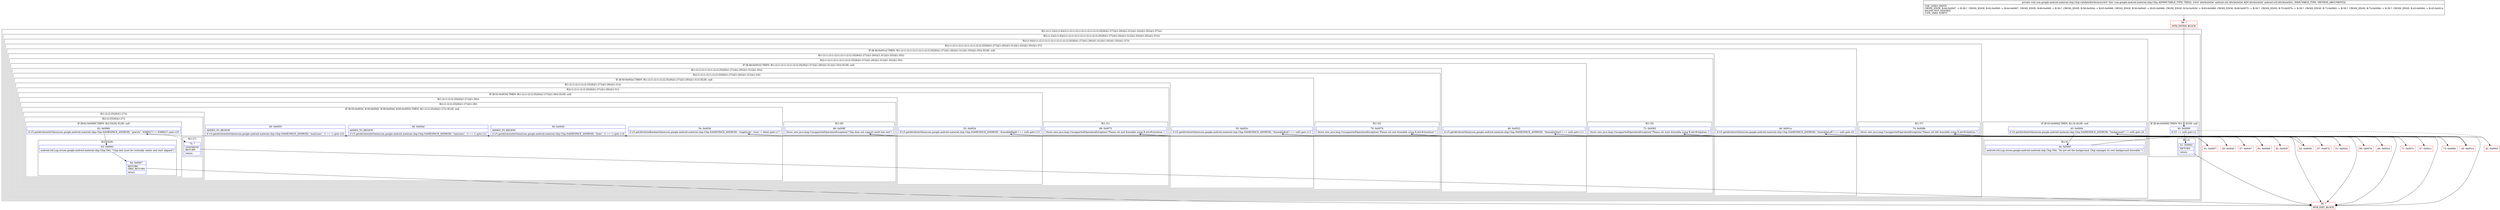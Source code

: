 digraph "CFG forcom.google.android.material.chip.Chip.validateAttributes(Landroid\/util\/AttributeSet;)V" {
subgraph cluster_Region_70497296 {
label = "R(1:(2:(1:2)|(2:(1:6)|(2:(1:(2:(1:(2:(1:(2:(1:(2:(1:(2:(2:25|26)|(1:27)))|(1:29)))|(1:31)))|(1:33)))|(1:35)))|(1:37)))))";
node [shape=record,color=blue];
subgraph cluster_Region_1064953738 {
label = "R(2:(1:2)|(2:(1:6)|(2:(1:(2:(1:(2:(1:(2:(1:(2:(1:(2:(2:25|26)|(1:27)))|(1:29)))|(1:31)))|(1:33)))|(1:35)))|(1:37))))";
node [shape=record,color=blue];
subgraph cluster_IfRegion_708995298 {
label = "IF [B:40:0x0000] THEN: R(1:2) ELSE: null";
node [shape=record,color=blue];
Node_40 [shape=record,label="{40\:\ 0x0000|if (r5 == null) goto L2\l}"];
subgraph cluster_Region_82344386 {
label = "R(1:2)";
node [shape=record,color=blue];
Node_41 [shape=record,label="{41\:\ 0x0002|RETURN\l|return\l}"];
}
}
subgraph cluster_Region_493014651 {
label = "R(2:(1:6)|(2:(1:(2:(1:(2:(1:(2:(1:(2:(1:(2:(2:25|26)|(1:27)))|(1:29)))|(1:31)))|(1:33)))|(1:35)))|(1:37)))";
node [shape=record,color=blue];
subgraph cluster_IfRegion_1834430442 {
label = "IF [B:43:0x000d] THEN: R(1:6) ELSE: null";
node [shape=record,color=blue];
Node_43 [shape=record,label="{43\:\ 0x000d|if (r5.getAttributeValue(com.google.android.material.chip.Chip.NAMESPACE_ANDROID, \"background\") != null) goto L6\l}"];
subgraph cluster_Region_1424707546 {
label = "R(1:6)";
node [shape=record,color=blue];
Node_44 [shape=record,label="{44\:\ 0x000f|android.util.Log.w(com.google.android.material.chip.Chip.TAG, \"Do not set the background; Chip manages its own background drawable.\")\l}"];
}
}
subgraph cluster_Region_319425260 {
label = "R(2:(1:(2:(1:(2:(1:(2:(1:(2:(1:(2:(2:25|26)|(1:27)))|(1:29)))|(1:31)))|(1:33)))|(1:35)))|(1:37))";
node [shape=record,color=blue];
subgraph cluster_IfRegion_412098528 {
label = "IF [B:46:0x001a] THEN: R(1:(2:(1:(2:(1:(2:(1:(2:(1:(2:(2:25|26)|(1:27)))|(1:29)))|(1:31)))|(1:33)))|(1:35))) ELSE: null";
node [shape=record,color=blue];
Node_46 [shape=record,label="{46\:\ 0x001a|if (r5.getAttributeValue(com.google.android.material.chip.Chip.NAMESPACE_ANDROID, \"drawableLeft\") == null) goto L9\l}"];
subgraph cluster_Region_1290554215 {
label = "R(1:(2:(1:(2:(1:(2:(1:(2:(1:(2:(2:25|26)|(1:27)))|(1:29)))|(1:31)))|(1:33)))|(1:35)))";
node [shape=record,color=blue];
subgraph cluster_Region_1115113663 {
label = "R(2:(1:(2:(1:(2:(1:(2:(1:(2:(2:25|26)|(1:27)))|(1:29)))|(1:31)))|(1:33)))|(1:35))";
node [shape=record,color=blue];
subgraph cluster_IfRegion_32077687 {
label = "IF [B:48:0x0022] THEN: R(1:(2:(1:(2:(1:(2:(1:(2:(2:25|26)|(1:27)))|(1:29)))|(1:31)))|(1:33))) ELSE: null";
node [shape=record,color=blue];
Node_48 [shape=record,label="{48\:\ 0x0022|if (r5.getAttributeValue(com.google.android.material.chip.Chip.NAMESPACE_ANDROID, \"drawableStart\") == null) goto L11\l}"];
subgraph cluster_Region_421402549 {
label = "R(1:(2:(1:(2:(1:(2:(1:(2:(2:25|26)|(1:27)))|(1:29)))|(1:31)))|(1:33)))";
node [shape=record,color=blue];
subgraph cluster_Region_931647618 {
label = "R(2:(1:(2:(1:(2:(1:(2:(2:25|26)|(1:27)))|(1:29)))|(1:31)))|(1:33))";
node [shape=record,color=blue];
subgraph cluster_IfRegion_1330467965 {
label = "IF [B:50:0x002c] THEN: R(1:(2:(1:(2:(1:(2:(2:25|26)|(1:27)))|(1:29)))|(1:31))) ELSE: null";
node [shape=record,color=blue];
Node_50 [shape=record,label="{50\:\ 0x002c|if (r5.getAttributeValue(com.google.android.material.chip.Chip.NAMESPACE_ANDROID, \"drawableEnd\") == null) goto L13\l}"];
subgraph cluster_Region_97898540 {
label = "R(1:(2:(1:(2:(1:(2:(2:25|26)|(1:27)))|(1:29)))|(1:31)))";
node [shape=record,color=blue];
subgraph cluster_Region_1822411932 {
label = "R(2:(1:(2:(1:(2:(2:25|26)|(1:27)))|(1:29)))|(1:31))";
node [shape=record,color=blue];
subgraph cluster_IfRegion_1704268365 {
label = "IF [B:52:0x0034] THEN: R(1:(2:(1:(2:(2:25|26)|(1:27)))|(1:29))) ELSE: null";
node [shape=record,color=blue];
Node_52 [shape=record,label="{52\:\ 0x0034|if (r5.getAttributeValue(com.google.android.material.chip.Chip.NAMESPACE_ANDROID, \"drawableRight\") == null) goto L15\l}"];
subgraph cluster_Region_1088314430 {
label = "R(1:(2:(1:(2:(2:25|26)|(1:27)))|(1:29)))";
node [shape=record,color=blue];
subgraph cluster_Region_1797370041 {
label = "R(2:(1:(2:(2:25|26)|(1:27)))|(1:29))";
node [shape=record,color=blue];
subgraph cluster_IfRegion_2043181677 {
label = "IF [B:54:0x003d, B:56:0x0045, B:58:0x004d, B:60:0x0055] THEN: R(1:(2:(2:25|26)|(1:27))) ELSE: null";
node [shape=record,color=blue];
Node_54 [shape=record,label="{54\:\ 0x003d|if (r5.getAttributeBooleanValue(com.google.android.material.chip.Chip.NAMESPACE_ANDROID, \"singleLine\", true) != false) goto L17\l}"];
Node_56 [shape=record,label="{56\:\ 0x0045|ADDED_TO_REGION\l|if (r5.getAttributeIntValue(com.google.android.material.chip.Chip.NAMESPACE_ANDROID, \"lines\", 1) == 1) goto L19\l}"];
Node_58 [shape=record,label="{58\:\ 0x004d|ADDED_TO_REGION\l|if (r5.getAttributeIntValue(com.google.android.material.chip.Chip.NAMESPACE_ANDROID, \"minLines\", 1) == 1) goto L21\l}"];
Node_60 [shape=record,label="{60\:\ 0x0055|ADDED_TO_REGION\l|if (r5.getAttributeIntValue(com.google.android.material.chip.Chip.NAMESPACE_ANDROID, \"maxLines\", 1) == 1) goto L23\l}"];
subgraph cluster_Region_880941155 {
label = "R(1:(2:(2:25|26)|(1:27)))";
node [shape=record,color=blue];
subgraph cluster_Region_101686625 {
label = "R(2:(2:25|26)|(1:27))";
node [shape=record,color=blue];
subgraph cluster_IfRegion_1615675745 {
label = "IF [B:62:0x0060] THEN: R(2:25|26) ELSE: null";
node [shape=record,color=blue];
Node_62 [shape=record,label="{62\:\ 0x0060|if (r5.getAttributeIntValue(com.google.android.material.chip.Chip.NAMESPACE_ANDROID, \"gravity\", 8388627) != 8388627) goto L25\l}"];
subgraph cluster_Region_1525437463 {
label = "R(2:25|26)";
node [shape=record,color=blue];
Node_63 [shape=record,label="{63\:\ 0x0062|android.util.Log.w(com.google.android.material.chip.Chip.TAG, \"Chip text must be vertically center and start aligned\")\l}"];
Node_64 [shape=record,label="{64\:\ 0x0067|RETURN\lORIG_RETURN\l|return\l}"];
}
}
subgraph cluster_Region_2114526761 {
label = "R(1:27)";
node [shape=record,color=blue];
Node_75 [shape=record,label="{75\:\ ?|SYNTHETIC\lRETURN\l|return\l}"];
}
}
}
}
subgraph cluster_Region_77033500 {
label = "R(1:29)";
node [shape=record,color=blue];
Node_66 [shape=record,label="{66\:\ 0x006f|throw new java.lang.UnsupportedOperationException(\"Chip does not support multi\-line text\")\l}"];
}
}
}
}
subgraph cluster_Region_240873382 {
label = "R(1:31)";
node [shape=record,color=blue];
Node_68 [shape=record,label="{68\:\ 0x0075|throw new java.lang.UnsupportedOperationException(\"Please set end drawable using R.attr#closeIcon.\")\l}"];
}
}
}
}
subgraph cluster_Region_909102742 {
label = "R(1:33)";
node [shape=record,color=blue];
Node_70 [shape=record,label="{70\:\ 0x007b|throw new java.lang.UnsupportedOperationException(\"Please set end drawable using R.attr#closeIcon.\")\l}"];
}
}
}
}
subgraph cluster_Region_6383148 {
label = "R(1:35)";
node [shape=record,color=blue];
Node_72 [shape=record,label="{72\:\ 0x0083|throw new java.lang.UnsupportedOperationException(\"Please set start drawable using R.attr#chipIcon.\")\l}"];
}
}
}
}
subgraph cluster_Region_1061810604 {
label = "R(1:37)";
node [shape=record,color=blue];
Node_74 [shape=record,label="{74\:\ 0x008b|throw new java.lang.UnsupportedOperationException(\"Please set left drawable using R.attr#chipIcon.\")\l}"];
}
}
}
}
}
Node_38 [shape=record,color=red,label="{38\:\ ?|MTH_ENTER_BLOCK\l}"];
Node_39 [shape=record,color=red,label="{39\:\ ?|MTH_EXIT_BLOCK\l}"];
Node_42 [shape=record,color=red,label="{42\:\ 0x0003}"];
Node_45 [shape=record,color=red,label="{45\:\ 0x0014}"];
Node_47 [shape=record,color=red,label="{47\:\ 0x001c}"];
Node_49 [shape=record,color=red,label="{49\:\ 0x0024}"];
Node_51 [shape=record,color=red,label="{51\:\ 0x002e}"];
Node_53 [shape=record,color=red,label="{53\:\ 0x0036}"];
Node_55 [shape=record,color=red,label="{55\:\ 0x003f}"];
Node_57 [shape=record,color=red,label="{57\:\ 0x0047}"];
Node_59 [shape=record,color=red,label="{59\:\ 0x004f}"];
Node_61 [shape=record,color=red,label="{61\:\ 0x0057}"];
Node_65 [shape=record,color=red,label="{65\:\ 0x0068}"];
Node_67 [shape=record,color=red,label="{67\:\ 0x0070}"];
Node_69 [shape=record,color=red,label="{69\:\ 0x0076}"];
Node_71 [shape=record,color=red,label="{71\:\ 0x007c}"];
Node_73 [shape=record,color=red,label="{73\:\ 0x0084}"];
MethodNode[shape=record,label="{private void com.google.android.material.chip.Chip.validateAttributes((r4v0 'this' com.google.android.material.chip.Chip A[IMMUTABLE_TYPE, THIS]), (r5v0 'attributeSet' android.util.AttributeSet A[D('attributeSet' android.util.AttributeSet), IMMUTABLE_TYPE, METHOD_ARGUMENT]))  | USE_LINES_HINTS\lCROSS_EDGE: B:64:0x0067 \-\> B:39:?, CROSS_EDGE: B:62:0x0060 \-\> B:64:0x0067, CROSS_EDGE: B:66:0x006f \-\> B:39:?, CROSS_EDGE: B:58:0x004d \-\> B:65:0x0068, CROSS_EDGE: B:56:0x0045 \-\> B:65:0x0068, CROSS_EDGE: B:54:0x003d \-\> B:65:0x0068, CROSS_EDGE: B:68:0x0075 \-\> B:39:?, CROSS_EDGE: B:70:0x007b \-\> B:39:?, CROSS_EDGE: B:72:0x0083 \-\> B:39:?, CROSS_EDGE: B:74:0x008b \-\> B:39:?, CROSS_EDGE: B:43:0x000d \-\> B:45:0x0014\lINLINE_NOT_NEEDED\lTYPE_VARS: EMPTY\l}"];
MethodNode -> Node_38;Node_40 -> Node_41;
Node_40 -> Node_42[style=dashed];
Node_41 -> Node_39;
Node_43 -> Node_44;
Node_43 -> Node_45[style=dashed];
Node_44 -> Node_45;
Node_46 -> Node_47;
Node_46 -> Node_73[style=dashed];
Node_48 -> Node_49;
Node_48 -> Node_71[style=dashed];
Node_50 -> Node_51;
Node_50 -> Node_69[style=dashed];
Node_52 -> Node_53;
Node_52 -> Node_67[style=dashed];
Node_54 -> Node_55;
Node_54 -> Node_65[style=dashed];
Node_56 -> Node_57;
Node_56 -> Node_65[style=dashed];
Node_58 -> Node_59;
Node_58 -> Node_65[style=dashed];
Node_60 -> Node_61;
Node_60 -> Node_65[style=dashed];
Node_62 -> Node_63;
Node_62 -> Node_75[style=dashed];
Node_63 -> Node_64;
Node_64 -> Node_39;
Node_75 -> Node_39;
Node_66 -> Node_39;
Node_68 -> Node_39;
Node_70 -> Node_39;
Node_72 -> Node_39;
Node_74 -> Node_39;
Node_38 -> Node_40;
Node_42 -> Node_43;
Node_45 -> Node_46;
Node_47 -> Node_48;
Node_49 -> Node_50;
Node_51 -> Node_52;
Node_53 -> Node_54;
Node_55 -> Node_56;
Node_57 -> Node_58;
Node_59 -> Node_60;
Node_61 -> Node_62;
Node_65 -> Node_66;
Node_67 -> Node_68;
Node_69 -> Node_70;
Node_71 -> Node_72;
Node_73 -> Node_74;
}

